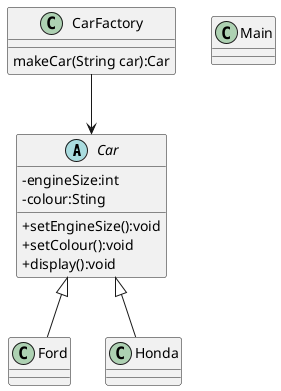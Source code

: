 @startuml
skinparam  classAttributeIconSize 0

    abstract class Car {
    -engineSize:int
    -colour:Sting
    +setEngineSize():void
    +setColour():void
    +display():void
    }

    class CarFactory {
    makeCar(String car):Car
    }

    class Ford {
    }

    class Honda {
    }

    class Main {
    }

  Ford -up-|> Car
  Honda -up-|> Car
  CarFactory --> Car


@enduml
